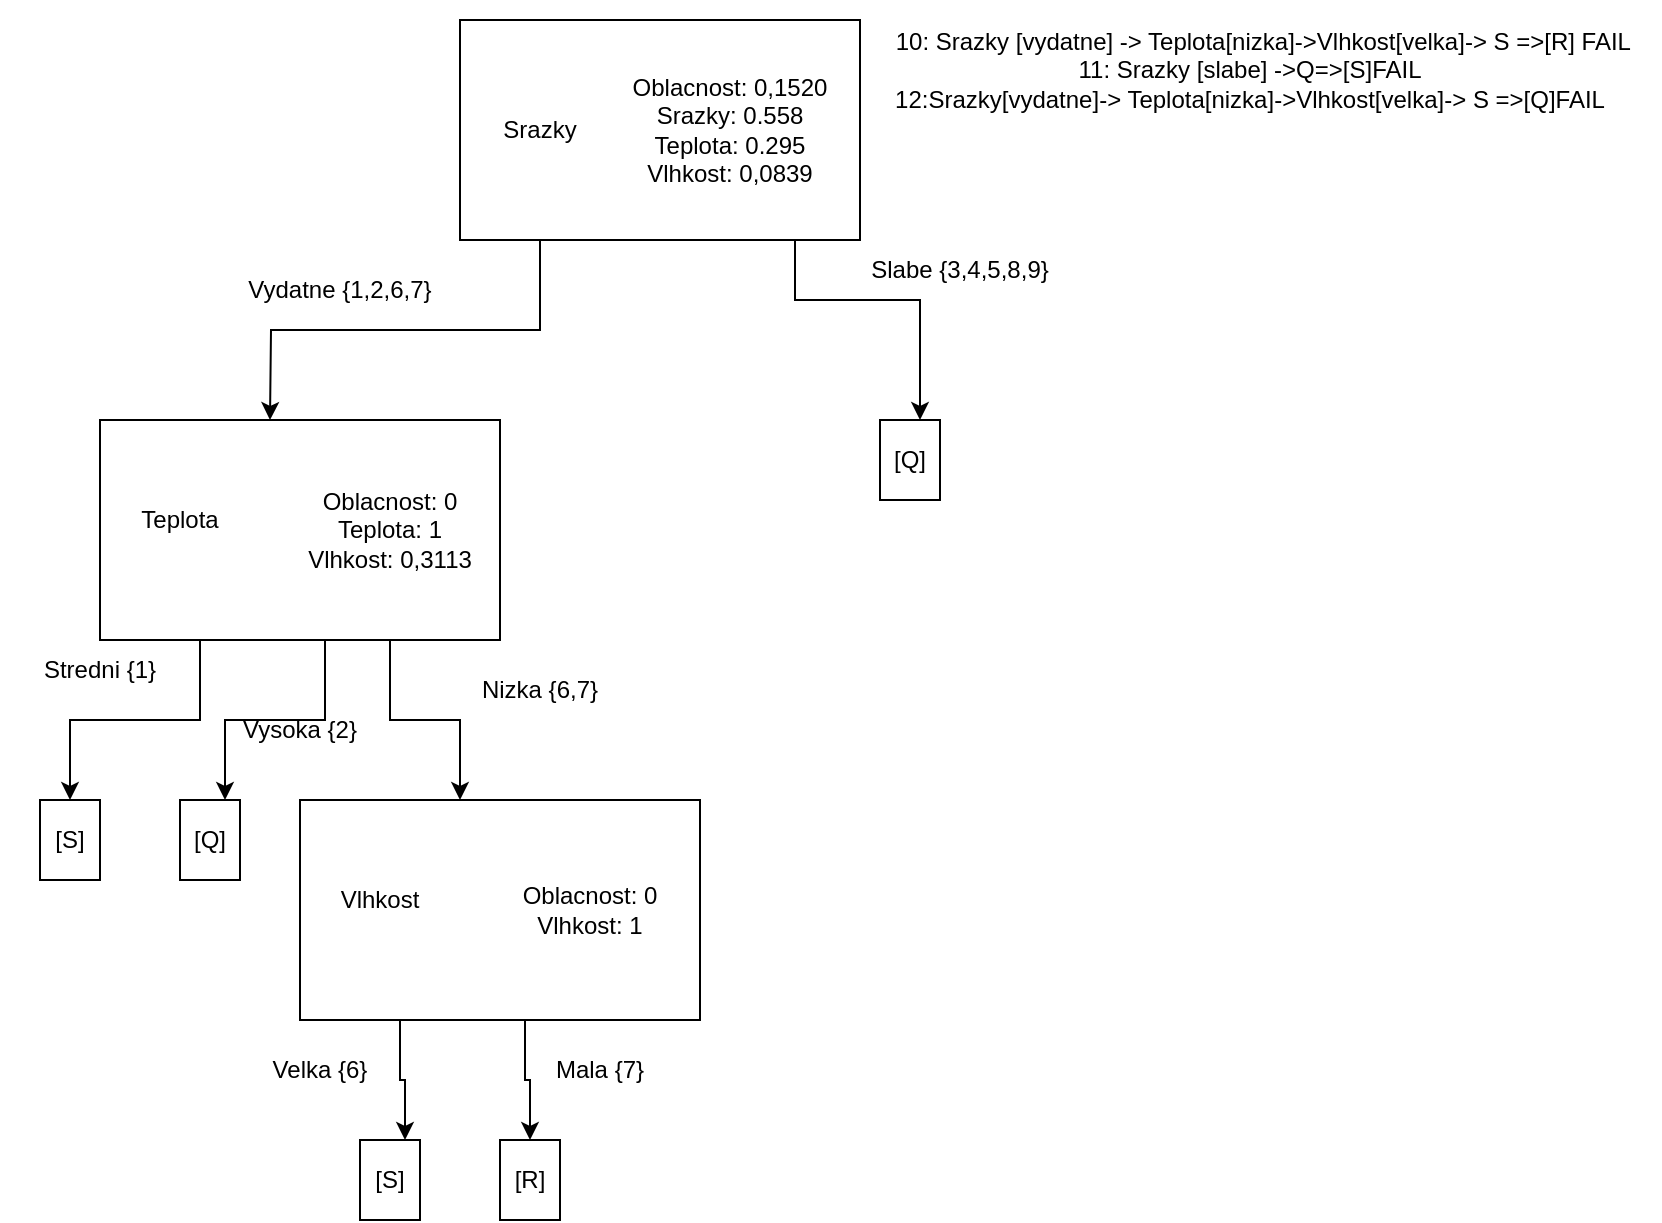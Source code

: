 <mxfile version="17.4.5" type="device"><diagram id="9cd1GpZhjZKyJFkcgI43" name="Page-1"><mxGraphModel dx="1038" dy="487" grid="1" gridSize="10" guides="1" tooltips="1" connect="1" arrows="1" fold="1" page="1" pageScale="1" pageWidth="827" pageHeight="1169" math="0" shadow="0"><root><mxCell id="0"/><mxCell id="1" parent="0"/><mxCell id="RpIL7p04RqPOinC7Vwn9-2" value="" style="rounded=0;whiteSpace=wrap;html=1;" parent="1" vertex="1"><mxGeometry x="240" y="80" width="200" height="110" as="geometry"/></mxCell><mxCell id="RpIL7p04RqPOinC7Vwn9-27" style="edgeStyle=orthogonalEdgeStyle;rounded=0;orthogonalLoop=1;jettySize=auto;html=1;exitX=0.75;exitY=1;exitDx=0;exitDy=0;entryX=0.2;entryY=0;entryDx=0;entryDy=0;entryPerimeter=0;" parent="1" source="RpIL7p04RqPOinC7Vwn9-3" edge="1"><mxGeometry relative="1" as="geometry"><Array as="points"><mxPoint x="408" y="220"/><mxPoint x="470" y="220"/></Array><mxPoint x="470" y="280" as="targetPoint"/></mxGeometry></mxCell><mxCell id="RpIL7p04RqPOinC7Vwn9-3" value="&lt;div&gt;Oblacnost: 0,1520&lt;/div&gt;&lt;div&gt;Srazky: 0.558&lt;br&gt;&lt;/div&gt;&lt;div&gt;Teplota: 0.295&lt;br&gt;&lt;/div&gt;&lt;div&gt;Vlhkost: 0,0839&lt;br&gt;&lt;/div&gt;" style="text;html=1;strokeColor=none;fillColor=none;align=center;verticalAlign=middle;whiteSpace=wrap;rounded=0;" parent="1" vertex="1"><mxGeometry x="310" y="80" width="130" height="110" as="geometry"/></mxCell><mxCell id="RpIL7p04RqPOinC7Vwn9-31" style="edgeStyle=orthogonalEdgeStyle;rounded=0;orthogonalLoop=1;jettySize=auto;html=1;exitX=0.5;exitY=1;exitDx=0;exitDy=0;entryX=0.5;entryY=0;entryDx=0;entryDy=0;" parent="1" source="RpIL7p04RqPOinC7Vwn9-4" edge="1"><mxGeometry relative="1" as="geometry"><mxPoint x="145" y="280" as="targetPoint"/></mxGeometry></mxCell><mxCell id="RpIL7p04RqPOinC7Vwn9-4" value="Srazky" style="text;html=1;strokeColor=none;fillColor=none;align=center;verticalAlign=middle;whiteSpace=wrap;rounded=0;" parent="1" vertex="1"><mxGeometry x="240" y="80" width="80" height="110" as="geometry"/></mxCell><mxCell id="RpIL7p04RqPOinC7Vwn9-15" value="Vydatne {1,2,6,7}" style="text;html=1;strokeColor=none;fillColor=none;align=center;verticalAlign=middle;whiteSpace=wrap;rounded=0;" parent="1" vertex="1"><mxGeometry x="130" y="200" width="100" height="30" as="geometry"/></mxCell><mxCell id="RpIL7p04RqPOinC7Vwn9-28" value="Slabe {3,4,5,8,9}" style="text;html=1;strokeColor=none;fillColor=none;align=center;verticalAlign=middle;whiteSpace=wrap;rounded=0;" parent="1" vertex="1"><mxGeometry x="430" y="190" width="120" height="30" as="geometry"/></mxCell><mxCell id="RpIL7p04RqPOinC7Vwn9-83" value="&lt;div&gt;&amp;nbsp;&amp;nbsp;&amp;nbsp; 10: Srazky [vydatne] -&amp;gt; Teplota[nizka]-&amp;gt;Vlhkost[velka]-&amp;gt; S =&amp;gt;[R] FAIL&lt;/div&gt;&lt;div&gt;11: Srazky [slabe] -&amp;gt;Q=&amp;gt;[S]FAIL&lt;br&gt;&lt;/div&gt;12:Srazky[vydatne]-&amp;gt; Teplota[nizka]-&amp;gt;Vlhkost[velka]-&amp;gt; S =&amp;gt;[Q]FAIL" style="text;html=1;strokeColor=none;fillColor=none;align=center;verticalAlign=middle;whiteSpace=wrap;rounded=0;" parent="1" vertex="1"><mxGeometry x="430" y="70" width="410" height="70" as="geometry"/></mxCell><mxCell id="tS2e2xfUlHd1uwDdKb9h-7" style="edgeStyle=orthogonalEdgeStyle;rounded=0;orthogonalLoop=1;jettySize=auto;html=1;exitX=0.25;exitY=1;exitDx=0;exitDy=0;entryX=0.5;entryY=0;entryDx=0;entryDy=0;" edge="1" parent="1" source="tS2e2xfUlHd1uwDdKb9h-1" target="tS2e2xfUlHd1uwDdKb9h-4"><mxGeometry relative="1" as="geometry"/></mxCell><mxCell id="tS2e2xfUlHd1uwDdKb9h-1" value="" style="rounded=0;whiteSpace=wrap;html=1;" vertex="1" parent="1"><mxGeometry x="60" y="280" width="200" height="110" as="geometry"/></mxCell><mxCell id="tS2e2xfUlHd1uwDdKb9h-12" style="edgeStyle=orthogonalEdgeStyle;rounded=0;orthogonalLoop=1;jettySize=auto;html=1;exitX=0.25;exitY=1;exitDx=0;exitDy=0;entryX=0.75;entryY=0;entryDx=0;entryDy=0;" edge="1" parent="1" source="tS2e2xfUlHd1uwDdKb9h-2" target="tS2e2xfUlHd1uwDdKb9h-11"><mxGeometry relative="1" as="geometry"/></mxCell><mxCell id="tS2e2xfUlHd1uwDdKb9h-17" style="edgeStyle=orthogonalEdgeStyle;rounded=0;orthogonalLoop=1;jettySize=auto;html=1;exitX=0.5;exitY=1;exitDx=0;exitDy=0;entryX=1;entryY=0;entryDx=0;entryDy=0;" edge="1" parent="1" source="tS2e2xfUlHd1uwDdKb9h-2" target="tS2e2xfUlHd1uwDdKb9h-16"><mxGeometry relative="1" as="geometry"/></mxCell><mxCell id="tS2e2xfUlHd1uwDdKb9h-2" value="&lt;div&gt;Oblacnost: 0&lt;/div&gt;&lt;div&gt;Teplota: 1&lt;br&gt;&lt;/div&gt;&lt;div&gt;Vlhkost: 0,3113&lt;br&gt;&lt;/div&gt;" style="text;html=1;strokeColor=none;fillColor=none;align=center;verticalAlign=middle;whiteSpace=wrap;rounded=0;" vertex="1" parent="1"><mxGeometry x="140" y="280" width="130" height="110" as="geometry"/></mxCell><mxCell id="tS2e2xfUlHd1uwDdKb9h-3" value="Teplota" style="text;html=1;strokeColor=none;fillColor=none;align=center;verticalAlign=middle;whiteSpace=wrap;rounded=0;" vertex="1" parent="1"><mxGeometry x="60" y="280" width="80" height="100" as="geometry"/></mxCell><mxCell id="tS2e2xfUlHd1uwDdKb9h-4" value="" style="rounded=0;whiteSpace=wrap;html=1;" vertex="1" parent="1"><mxGeometry x="30" y="470" width="30" height="40" as="geometry"/></mxCell><mxCell id="tS2e2xfUlHd1uwDdKb9h-5" value="[S]" style="text;html=1;strokeColor=none;fillColor=none;align=center;verticalAlign=middle;whiteSpace=wrap;rounded=0;" vertex="1" parent="1"><mxGeometry x="30" y="470" width="30" height="40" as="geometry"/></mxCell><mxCell id="tS2e2xfUlHd1uwDdKb9h-8" value="Stredni {1}" style="text;html=1;strokeColor=none;fillColor=none;align=center;verticalAlign=middle;whiteSpace=wrap;rounded=0;" vertex="1" parent="1"><mxGeometry x="10" y="390" width="100" height="30" as="geometry"/></mxCell><mxCell id="tS2e2xfUlHd1uwDdKb9h-10" value="" style="rounded=0;whiteSpace=wrap;html=1;" vertex="1" parent="1"><mxGeometry x="100" y="470" width="30" height="40" as="geometry"/></mxCell><mxCell id="tS2e2xfUlHd1uwDdKb9h-11" value="[Q]" style="text;html=1;strokeColor=none;fillColor=none;align=center;verticalAlign=middle;whiteSpace=wrap;rounded=0;" vertex="1" parent="1"><mxGeometry x="100" y="470" width="30" height="40" as="geometry"/></mxCell><mxCell id="tS2e2xfUlHd1uwDdKb9h-13" value="Vysoka {2}" style="text;html=1;strokeColor=none;fillColor=none;align=center;verticalAlign=middle;whiteSpace=wrap;rounded=0;" vertex="1" parent="1"><mxGeometry x="110" y="420" width="100" height="30" as="geometry"/></mxCell><mxCell id="tS2e2xfUlHd1uwDdKb9h-23" style="edgeStyle=orthogonalEdgeStyle;rounded=0;orthogonalLoop=1;jettySize=auto;html=1;exitX=0.25;exitY=1;exitDx=0;exitDy=0;entryX=0.75;entryY=0;entryDx=0;entryDy=0;" edge="1" parent="1" source="tS2e2xfUlHd1uwDdKb9h-14" target="tS2e2xfUlHd1uwDdKb9h-20"><mxGeometry relative="1" as="geometry"/></mxCell><mxCell id="tS2e2xfUlHd1uwDdKb9h-14" value="" style="rounded=0;whiteSpace=wrap;html=1;" vertex="1" parent="1"><mxGeometry x="160" y="470" width="200" height="110" as="geometry"/></mxCell><mxCell id="tS2e2xfUlHd1uwDdKb9h-24" style="edgeStyle=orthogonalEdgeStyle;rounded=0;orthogonalLoop=1;jettySize=auto;html=1;exitX=0.25;exitY=1;exitDx=0;exitDy=0;entryX=0.5;entryY=0;entryDx=0;entryDy=0;" edge="1" parent="1" source="tS2e2xfUlHd1uwDdKb9h-15" target="tS2e2xfUlHd1uwDdKb9h-22"><mxGeometry relative="1" as="geometry"/></mxCell><mxCell id="tS2e2xfUlHd1uwDdKb9h-15" value="&lt;div&gt;Oblacnost: 0&lt;/div&gt;&lt;div&gt;Vlhkost: 1&lt;br&gt;&lt;/div&gt;" style="text;html=1;strokeColor=none;fillColor=none;align=center;verticalAlign=middle;whiteSpace=wrap;rounded=0;" vertex="1" parent="1"><mxGeometry x="240" y="470" width="130" height="110" as="geometry"/></mxCell><mxCell id="tS2e2xfUlHd1uwDdKb9h-16" value="Vlhkost" style="text;html=1;strokeColor=none;fillColor=none;align=center;verticalAlign=middle;whiteSpace=wrap;rounded=0;" vertex="1" parent="1"><mxGeometry x="160" y="470" width="80" height="100" as="geometry"/></mxCell><mxCell id="tS2e2xfUlHd1uwDdKb9h-18" value="Nizka {6,7}" style="text;html=1;strokeColor=none;fillColor=none;align=center;verticalAlign=middle;whiteSpace=wrap;rounded=0;" vertex="1" parent="1"><mxGeometry x="230" y="400" width="100" height="30" as="geometry"/></mxCell><mxCell id="tS2e2xfUlHd1uwDdKb9h-19" value="" style="rounded=0;whiteSpace=wrap;html=1;" vertex="1" parent="1"><mxGeometry x="190" y="640" width="30" height="40" as="geometry"/></mxCell><mxCell id="tS2e2xfUlHd1uwDdKb9h-20" value="[S]" style="text;html=1;strokeColor=none;fillColor=none;align=center;verticalAlign=middle;whiteSpace=wrap;rounded=0;" vertex="1" parent="1"><mxGeometry x="190" y="640" width="30" height="40" as="geometry"/></mxCell><mxCell id="tS2e2xfUlHd1uwDdKb9h-21" value="" style="rounded=0;whiteSpace=wrap;html=1;" vertex="1" parent="1"><mxGeometry x="260" y="640" width="30" height="40" as="geometry"/></mxCell><mxCell id="tS2e2xfUlHd1uwDdKb9h-22" value="[R]" style="text;html=1;strokeColor=none;fillColor=none;align=center;verticalAlign=middle;whiteSpace=wrap;rounded=0;" vertex="1" parent="1"><mxGeometry x="260" y="640" width="30" height="40" as="geometry"/></mxCell><mxCell id="tS2e2xfUlHd1uwDdKb9h-25" value="Velka {6}" style="text;html=1;strokeColor=none;fillColor=none;align=center;verticalAlign=middle;whiteSpace=wrap;rounded=0;" vertex="1" parent="1"><mxGeometry x="120" y="590" width="100" height="30" as="geometry"/></mxCell><mxCell id="tS2e2xfUlHd1uwDdKb9h-26" value="Mala {7}" style="text;html=1;strokeColor=none;fillColor=none;align=center;verticalAlign=middle;whiteSpace=wrap;rounded=0;" vertex="1" parent="1"><mxGeometry x="260" y="590" width="100" height="30" as="geometry"/></mxCell><mxCell id="tS2e2xfUlHd1uwDdKb9h-27" value="" style="rounded=0;whiteSpace=wrap;html=1;" vertex="1" parent="1"><mxGeometry x="450" y="280" width="30" height="40" as="geometry"/></mxCell><mxCell id="tS2e2xfUlHd1uwDdKb9h-28" value="[Q]" style="text;html=1;strokeColor=none;fillColor=none;align=center;verticalAlign=middle;whiteSpace=wrap;rounded=0;" vertex="1" parent="1"><mxGeometry x="450" y="280" width="30" height="40" as="geometry"/></mxCell></root></mxGraphModel></diagram></mxfile>